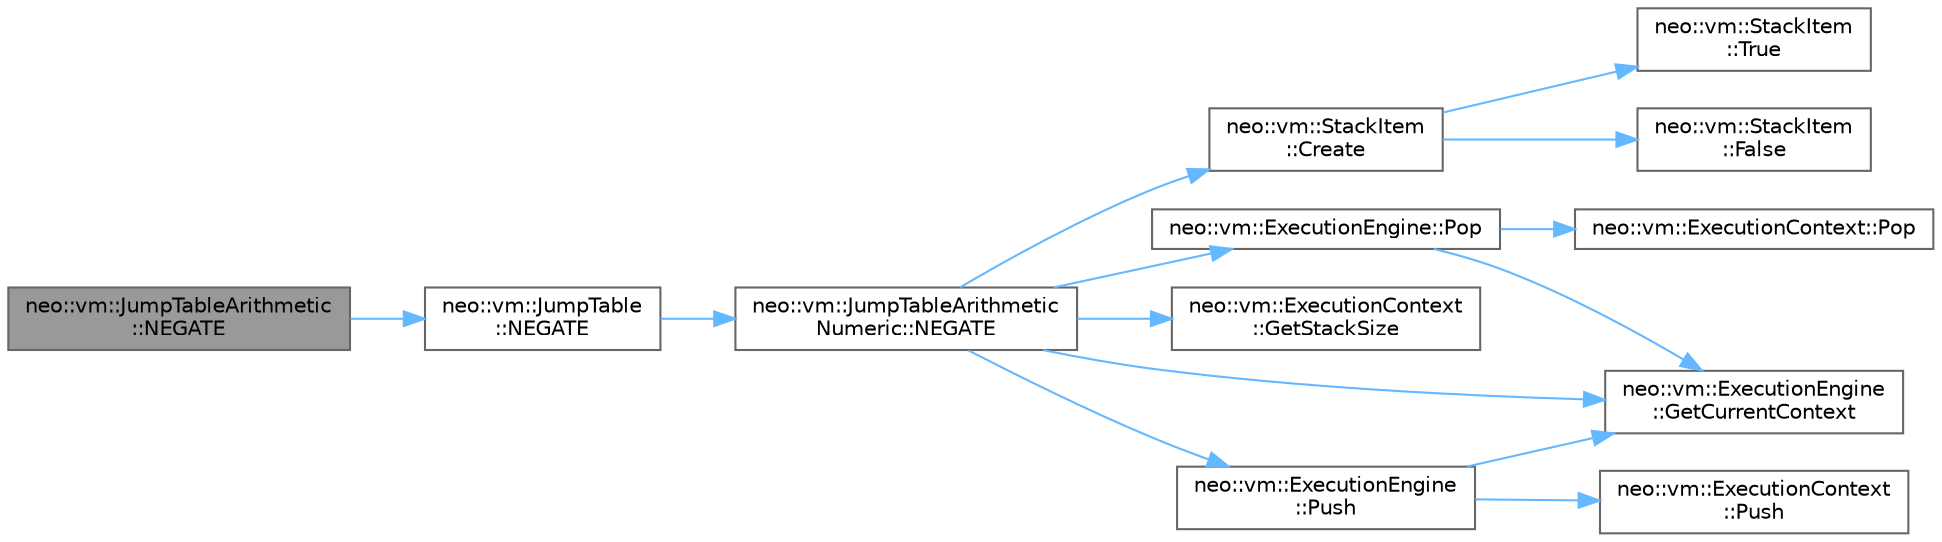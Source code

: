 digraph "neo::vm::JumpTableArithmetic::NEGATE"
{
 // LATEX_PDF_SIZE
  bgcolor="transparent";
  edge [fontname=Helvetica,fontsize=10,labelfontname=Helvetica,labelfontsize=10];
  node [fontname=Helvetica,fontsize=10,shape=box,height=0.2,width=0.4];
  rankdir="LR";
  Node1 [id="Node000001",label="neo::vm::JumpTableArithmetic\l::NEGATE",height=0.2,width=0.4,color="gray40", fillcolor="grey60", style="filled", fontcolor="black",tooltip=" "];
  Node1 -> Node2 [id="edge14_Node000001_Node000002",color="steelblue1",style="solid",tooltip=" "];
  Node2 [id="Node000002",label="neo::vm::JumpTable\l::NEGATE",height=0.2,width=0.4,color="grey40", fillcolor="white", style="filled",URL="$classneo_1_1vm_1_1_jump_table.html#ae212c887e0f312b4d4753d2d7a8fcc38",tooltip=" "];
  Node2 -> Node3 [id="edge15_Node000002_Node000003",color="steelblue1",style="solid",tooltip=" "];
  Node3 [id="Node000003",label="neo::vm::JumpTableArithmetic\lNumeric::NEGATE",height=0.2,width=0.4,color="grey40", fillcolor="white", style="filled",URL="$classneo_1_1vm_1_1_jump_table_arithmetic_numeric.html#a0b6f1bcc7b86ed2a1fd750e7290cc9d0",tooltip=" "];
  Node3 -> Node4 [id="edge16_Node000003_Node000004",color="steelblue1",style="solid",tooltip=" "];
  Node4 [id="Node000004",label="neo::vm::StackItem\l::Create",height=0.2,width=0.4,color="grey40", fillcolor="white", style="filled",URL="$classneo_1_1vm_1_1_stack_item.html#a1d67a8c02d58d56410378b997c2e7855",tooltip="Creates a primitive stack item."];
  Node4 -> Node5 [id="edge17_Node000004_Node000005",color="steelblue1",style="solid",tooltip=" "];
  Node5 [id="Node000005",label="neo::vm::StackItem\l::False",height=0.2,width=0.4,color="grey40", fillcolor="white", style="filled",URL="$classneo_1_1vm_1_1_stack_item.html#a759c1a70f6481936eb089083a5fa2d4e",tooltip="Gets the false stack item."];
  Node4 -> Node6 [id="edge18_Node000004_Node000006",color="steelblue1",style="solid",tooltip=" "];
  Node6 [id="Node000006",label="neo::vm::StackItem\l::True",height=0.2,width=0.4,color="grey40", fillcolor="white", style="filled",URL="$classneo_1_1vm_1_1_stack_item.html#ac5c88a02b66663d80e61942bb425391c",tooltip="Gets the true stack item."];
  Node3 -> Node7 [id="edge19_Node000003_Node000007",color="steelblue1",style="solid",tooltip=" "];
  Node7 [id="Node000007",label="neo::vm::ExecutionEngine\l::GetCurrentContext",height=0.2,width=0.4,color="grey40", fillcolor="white", style="filled",URL="$classneo_1_1vm_1_1_execution_engine.html#a8301f5b182f15a7c9302c1b65cbf9220",tooltip="Gets the current context."];
  Node3 -> Node8 [id="edge20_Node000003_Node000008",color="steelblue1",style="solid",tooltip=" "];
  Node8 [id="Node000008",label="neo::vm::ExecutionContext\l::GetStackSize",height=0.2,width=0.4,color="grey40", fillcolor="white", style="filled",URL="$classneo_1_1vm_1_1_execution_context.html#a66f775f55ad049e1d3363a6a0bf8b511",tooltip="Gets the stack size."];
  Node3 -> Node9 [id="edge21_Node000003_Node000009",color="steelblue1",style="solid",tooltip=" "];
  Node9 [id="Node000009",label="neo::vm::ExecutionEngine::Pop",height=0.2,width=0.4,color="grey40", fillcolor="white", style="filled",URL="$classneo_1_1vm_1_1_execution_engine.html#a394ac4f0ef4a6c3e6ad98c2fc8e6ed68",tooltip="Pops an item from the evaluation stack."];
  Node9 -> Node7 [id="edge22_Node000009_Node000007",color="steelblue1",style="solid",tooltip=" "];
  Node9 -> Node10 [id="edge23_Node000009_Node000010",color="steelblue1",style="solid",tooltip=" "];
  Node10 [id="Node000010",label="neo::vm::ExecutionContext::Pop",height=0.2,width=0.4,color="grey40", fillcolor="white", style="filled",URL="$classneo_1_1vm_1_1_execution_context.html#a70bded0f390d335569c242c8d0adc97a",tooltip="Pops an item from the evaluation stack."];
  Node3 -> Node11 [id="edge24_Node000003_Node000011",color="steelblue1",style="solid",tooltip=" "];
  Node11 [id="Node000011",label="neo::vm::ExecutionEngine\l::Push",height=0.2,width=0.4,color="grey40", fillcolor="white", style="filled",URL="$classneo_1_1vm_1_1_execution_engine.html#ac4c7337cbe6847beb734f3b788d8b6de",tooltip="Pushes an item onto the evaluation stack."];
  Node11 -> Node7 [id="edge25_Node000011_Node000007",color="steelblue1",style="solid",tooltip=" "];
  Node11 -> Node12 [id="edge26_Node000011_Node000012",color="steelblue1",style="solid",tooltip=" "];
  Node12 [id="Node000012",label="neo::vm::ExecutionContext\l::Push",height=0.2,width=0.4,color="grey40", fillcolor="white", style="filled",URL="$classneo_1_1vm_1_1_execution_context.html#ad1554da2b9a026e84808153d8d4c821d",tooltip="Pushes an item onto the evaluation stack."];
}

